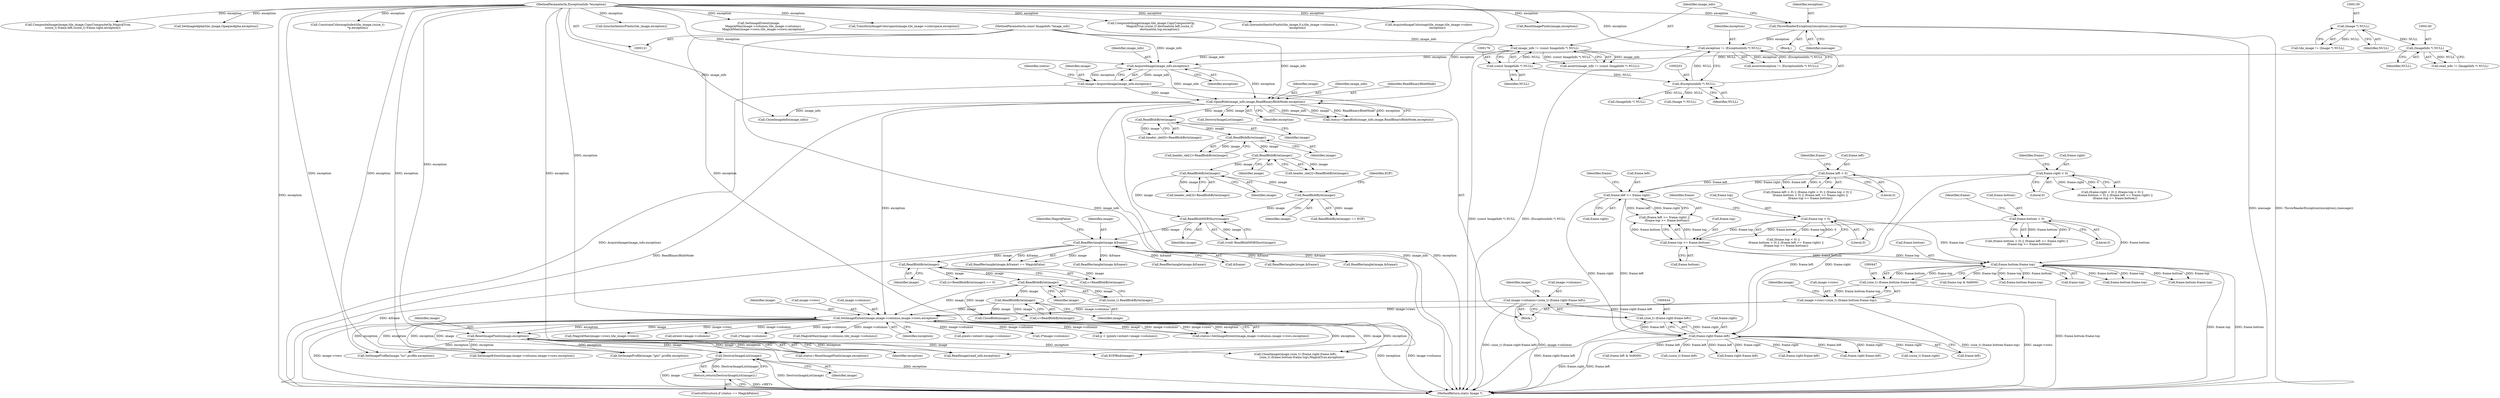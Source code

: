 digraph "0_ImageMagick_6b6bff054d569a77973f2140c0e86366e6168a6c_1@pointer" {
"1000533" [label="(Call,DestroyImageList(image))"];
"1000510" [label="(Call,SetImageExtent(image,image->columns,image->rows,exception))"];
"1000352" [label="(Call,ReadBlobByte(image))"];
"1000338" [label="(Call,ReadBlobByte(image))"];
"1000326" [label="(Call,ReadRectangle(image,&frame))"];
"1000322" [label="(Call,ReadBlobMSBShort(image))"];
"1000278" [label="(Call,ReadBlobByte(image))"];
"1000272" [label="(Call,ReadBlobByte(image))"];
"1000266" [label="(Call,ReadBlobByte(image))"];
"1000260" [label="(Call,ReadBlobByte(image))"];
"1000218" [label="(Call,OpenBlob(image_info,image,ReadBinaryBlobMode,exception))"];
"1000213" [label="(Call,AcquireImage(image_info,exception))"];
"1000173" [label="(Call,image_info != (const ImageInfo *) NULL)"];
"1000122" [label="(MethodParameterIn,const ImageInfo *image_info)"];
"1000175" [label="(Call,(const ImageInfo *) NULL)"];
"1000139" [label="(Call,(ImageInfo *) NULL)"];
"1000129" [label="(Call,(Image *) NULL)"];
"1000200" [label="(Call,exception != (ExceptionInfo *) NULL)"];
"1000146" [label="(Call,ThrowReaderException((exception),(message)))"];
"1000123" [label="(MethodParameterIn,ExceptionInfo *exception)"];
"1000202" [label="(Call,(ExceptionInfo *) NULL)"];
"1000211" [label="(Call,image=AcquireImage(image_info,exception))"];
"1000316" [label="(Call,ReadBlobByte(image))"];
"1000361" [label="(Call,ReadBlobByte(image))"];
"1000429" [label="(Call,image->columns=(size_t) (frame.right-frame.left))"];
"1000433" [label="(Call,(size_t) (frame.right-frame.left))"];
"1000435" [label="(Call,frame.right-frame.left)"];
"1000404" [label="(Call,frame.left >= frame.right)"];
"1000380" [label="(Call,frame.left < 0)"];
"1000386" [label="(Call,frame.right < 0)"];
"1000442" [label="(Call,image->rows=(size_t) (frame.bottom-frame.top))"];
"1000446" [label="(Call,(size_t) (frame.bottom-frame.top))"];
"1000448" [label="(Call,frame.bottom-frame.top)"];
"1000411" [label="(Call,frame.top >= frame.bottom)"];
"1000392" [label="(Call,frame.top < 0)"];
"1000398" [label="(Call,frame.bottom < 0)"];
"1000525" [label="(Call,ResetImagePixels(image,exception))"];
"1000532" [label="(Return,return(DestroyImageList(image));)"];
"1000449" [label="(Call,frame.bottom)"];
"1000508" [label="(Call,status=SetImageExtent(image,image->columns,image->rows,exception))"];
"1000175" [label="(Call,(const ImageInfo *) NULL)"];
"1000350" [label="(Call,(ssize_t) ReadBlobByte(image))"];
"1000141" [label="(Identifier,NULL)"];
"1001895" [label="(Call,SyncAuthenticPixels(tile_image,exception))"];
"1002121" [label="(Call,SetImageProfile(image,\"iptc\",profile,exception))"];
"1000362" [label="(Identifier,image)"];
"1000704" [label="(Call,frame.top & 0x8000)"];
"1000177" [label="(Identifier,NULL)"];
"1000233" [label="(Call,(Image *) NULL)"];
"1000413" [label="(Identifier,frame)"];
"1002418" [label="(Call,MagickMax(image->rows,tile_image->rows))"];
"1000213" [label="(Call,AcquireImage(image_info,exception))"];
"1000274" [label="(Call,header_ole[3]=ReadBlobByte(image))"];
"1000458" [label="(Identifier,image)"];
"1000256" [label="(Call,header_ole[0]=ReadBlobByte(image))"];
"1000532" [label="(Return,return(DestroyImageList(image));)"];
"1001613" [label="(Call,extent+image->columns)"];
"1000527" [label="(Identifier,exception)"];
"1000273" [label="(Identifier,image)"];
"1000415" [label="(Call,frame.bottom)"];
"1000212" [label="(Identifier,image)"];
"1000511" [label="(Identifier,image)"];
"1002427" [label="(Call,SetImageExtent(image,\n          MagickMax(image->columns,tile_image->columns),\n          MagickMax(image->rows,tile_image->rows),exception))"];
"1000697" [label="(Call,frame.left & 0x8000)"];
"1000220" [label="(Identifier,image)"];
"1002446" [label="(Call,TransformImageColorspace(image,tile_image->colorspace,exception))"];
"1000361" [label="(Call,ReadBlobByte(image))"];
"1001149" [label="(Call,CloneImage(image,(size_t) (frame.right-frame.left),\n              (size_t) (frame.bottom-frame.top),MagickTrue,exception))"];
"1002083" [label="(Call,SetImageProfile(image,\"icc\",profile,exception))"];
"1000730" [label="(Call,frame.bottom-frame.top)"];
"1001794" [label="(Call,2*image->columns)"];
"1000279" [label="(Identifier,image)"];
"1000392" [label="(Call,frame.top < 0)"];
"1001976" [label="(Call,CompositeImage(image,tile_image,CopyCompositeOp,\n                  MagickTrue,(ssize_t) destination.left,(ssize_t)\n                  destination.top,exception))"];
"1000403" [label="(Call,(frame.left >= frame.right) ||\n      (frame.top >= frame.bottom))"];
"1000336" [label="(Call,c=ReadBlobByte(image))"];
"1000127" [label="(Call,tile_image != (Image *) NULL)"];
"1002459" [label="(Call,(ssize_t) frame.left)"];
"1000387" [label="(Call,frame.right)"];
"1000402" [label="(Literal,0)"];
"1000393" [label="(Call,frame.top)"];
"1001630" [label="(Call,QueueAuthenticPixels(tile_image,0,y,tile_image->columns,1,\n                exception))"];
"1000214" [label="(Identifier,image_info)"];
"1002220" [label="(Call,CloneImageInfo(image_info))"];
"1000325" [label="(Call,ReadRectangle(image,&frame) == MagickFalse)"];
"1000261" [label="(Identifier,image)"];
"1000326" [label="(Call,ReadRectangle(image,&frame))"];
"1000122" [label="(MethodParameterIn,const ImageInfo *image_info)"];
"1000543" [label="(Call,EOFBlob(image))"];
"1000442" [label="(Call,image->rows=(size_t) (frame.bottom-frame.top))"];
"1000444" [label="(Identifier,image)"];
"1000412" [label="(Call,frame.top)"];
"1000217" [label="(Identifier,status)"];
"1000379" [label="(Call,(frame.left < 0) || (frame.right < 0) || (frame.top < 0) ||\n      (frame.bottom < 0) || (frame.left >= frame.right) ||\n      (frame.top >= frame.bottom))"];
"1000534" [label="(Identifier,image)"];
"1001308" [label="(Call,AcquireImageColormap(tile_image,tile_image->colors,\n                  exception))"];
"1000754" [label="(Call,ResetImagePixels(image,exception))"];
"1000267" [label="(Identifier,image)"];
"1000131" [label="(Identifier,NULL)"];
"1000430" [label="(Call,image->columns)"];
"1000391" [label="(Call,(frame.top < 0) ||\n      (frame.bottom < 0) || (frame.left >= frame.right) ||\n      (frame.top >= frame.bottom))"];
"1002573" [label="(MethodReturn,static Image *)"];
"1001139" [label="(Call,ReadRectangle(image,&frame))"];
"1000352" [label="(Call,ReadBlobByte(image))"];
"1000323" [label="(Identifier,image)"];
"1000398" [label="(Call,frame.bottom < 0)"];
"1000390" [label="(Literal,0)"];
"1000317" [label="(Identifier,image)"];
"1000827" [label="(Call,ReadRectangle(image,&frame))"];
"1000385" [label="(Call,(frame.right < 0) || (frame.top < 0) ||\n      (frame.bottom < 0) || (frame.left >= frame.right) ||\n      (frame.top >= frame.bottom))"];
"1002409" [label="(Call,MagickMax(image->columns,tile_image->columns))"];
"1000399" [label="(Call,frame.bottom)"];
"1000533" [label="(Call,DestroyImageList(image))"];
"1001153" [label="(Call,frame.right-frame.left)"];
"1000717" [label="(Call,frame.right-frame.left)"];
"1000739" [label="(Call,SetImageExtent(image,image->columns,image->rows,exception))"];
"1000446" [label="(Call,(size_t) (frame.bottom-frame.top))"];
"1000452" [label="(Call,frame.top)"];
"1000148" [label="(Identifier,message)"];
"1000381" [label="(Call,frame.left)"];
"1000172" [label="(Call,assert(image_info != (const ImageInfo *) NULL))"];
"1000386" [label="(Call,frame.right < 0)"];
"1002383" [label="(Call,ReadImage(read_info,exception))"];
"1000230" [label="(Call,DestroyImageList(image))"];
"1000406" [label="(Identifier,frame)"];
"1000404" [label="(Call,frame.left >= frame.right)"];
"1000384" [label="(Literal,0)"];
"1001162" [label="(Call,frame.bottom-frame.top)"];
"1000518" [label="(Identifier,exception)"];
"1000405" [label="(Call,frame.left)"];
"1000380" [label="(Call,frame.left < 0)"];
"1001611" [label="(Call,pixels+extent+image->columns)"];
"1000526" [label="(Identifier,image)"];
"1000260" [label="(Call,ReadBlobByte(image))"];
"1000204" [label="(Identifier,NULL)"];
"1000925" [label="(Call,frame.right-frame.left)"];
"1000411" [label="(Call,frame.top >= frame.bottom)"];
"1002464" [label="(Call,(ssize_t) frame.right)"];
"1000436" [label="(Call,frame.right)"];
"1000125" [label="(Block,)"];
"1000433" [label="(Call,(size_t) (frame.right-frame.left))"];
"1000335" [label="(Call,(c=ReadBlobByte(image)) == 0)"];
"1002454" [label="(Call,CompositeImage(image,tile_image,CopyCompositeOp,MagickTrue,\n          (ssize_t) frame.left,(ssize_t) frame.right,exception))"];
"1000173" [label="(Call,image_info != (const ImageInfo *) NULL)"];
"1000147" [label="(Identifier,exception)"];
"1000328" [label="(Call,&frame)"];
"1000400" [label="(Identifier,frame)"];
"1000339" [label="(Identifier,image)"];
"1000272" [label="(Call,ReadBlobByte(image))"];
"1000238" [label="(Call,(ImageInfo *) NULL)"];
"1000123" [label="(MethodParameterIn,ExceptionInfo *exception)"];
"1000330" [label="(Identifier,MagickFalse)"];
"1000199" [label="(Call,assert(exception != (ExceptionInfo *) NULL))"];
"1000394" [label="(Identifier,frame)"];
"1000327" [label="(Identifier,image)"];
"1000202" [label="(Call,(ExceptionInfo *) NULL)"];
"1001261" [label="(Call,SetImageAlpha(tile_image,OpaqueAlpha,exception))"];
"1000219" [label="(Identifier,image_info)"];
"1000338" [label="(Call,ReadBlobByte(image))"];
"1000201" [label="(Identifier,exception)"];
"1000686" [label="(Call,ReadRectangle(image,&frame))"];
"1000211" [label="(Call,image=AcquireImage(image_info,exception))"];
"1000322" [label="(Call,ReadBlobMSBShort(image))"];
"1000528" [label="(ControlStructure,if (status == MagickFalse))"];
"1000408" [label="(Call,frame.right)"];
"1001839" [label="(Call,3*image->columns)"];
"1000515" [label="(Call,image->rows)"];
"1000222" [label="(Identifier,exception)"];
"1000266" [label="(Call,ReadBlobByte(image))"];
"1000512" [label="(Call,image->columns)"];
"1000218" [label="(Call,OpenBlob(image_info,image,ReadBinaryBlobMode,exception))"];
"1000353" [label="(Identifier,image)"];
"1001671" [label="(Call,ConstrainColormapIndex(tile_image,(ssize_t)\n                      *p,exception))"];
"1000318" [label="(Identifier,EOF)"];
"1000503" [label="(Call,CloseBlob(image))"];
"1000216" [label="(Call,status=OpenBlob(image_info,image,ReadBinaryBlobMode,exception))"];
"1000315" [label="(Call,ReadBlobByte(image) == EOF)"];
"1001609" [label="(Call,p > (pixels+extent+image->columns))"];
"1000139" [label="(Call,(ImageInfo *) NULL)"];
"1000523" [label="(Call,status=ResetImagePixels(image,exception))"];
"1000278" [label="(Call,ReadBlobByte(image))"];
"1000221" [label="(Identifier,ReadBinaryBlobMode)"];
"1000174" [label="(Identifier,image_info)"];
"1000215" [label="(Identifier,exception)"];
"1002311" [label="(Call,ReadRectangle(image,&frame))"];
"1000137" [label="(Call,read_info != (ImageInfo *) NULL)"];
"1000448" [label="(Call,frame.bottom-frame.top)"];
"1000200" [label="(Call,exception != (ExceptionInfo *) NULL)"];
"1000510" [label="(Call,SetImageExtent(image,image->columns,image->rows,exception))"];
"1000262" [label="(Call,header_ole[1]=ReadBlobByte(image))"];
"1000397" [label="(Call,(frame.bottom < 0) || (frame.left >= frame.right) ||\n      (frame.top >= frame.bottom))"];
"1000435" [label="(Call,frame.right-frame.left)"];
"1000914" [label="(Call,frame.bottom-frame.top)"];
"1000388" [label="(Identifier,frame)"];
"1000429" [label="(Call,image->columns=(size_t) (frame.right-frame.left))"];
"1000396" [label="(Literal,0)"];
"1000124" [label="(Block,)"];
"1000129" [label="(Call,(Image *) NULL)"];
"1000443" [label="(Call,image->rows)"];
"1000146" [label="(Call,ThrowReaderException((exception),(message)))"];
"1000320" [label="(Call,(void) ReadBlobMSBShort(image))"];
"1000268" [label="(Call,header_ole[2]=ReadBlobByte(image))"];
"1000525" [label="(Call,ResetImagePixels(image,exception))"];
"1000316" [label="(Call,ReadBlobByte(image))"];
"1000439" [label="(Call,frame.left)"];
"1000359" [label="(Call,c=ReadBlobByte(image))"];
"1000533" -> "1000532"  [label="AST: "];
"1000533" -> "1000534"  [label="CFG: "];
"1000534" -> "1000533"  [label="AST: "];
"1000532" -> "1000533"  [label="CFG: "];
"1000533" -> "1002573"  [label="DDG: DestroyImageList(image)"];
"1000533" -> "1002573"  [label="DDG: image"];
"1000533" -> "1000532"  [label="DDG: DestroyImageList(image)"];
"1000510" -> "1000533"  [label="DDG: image"];
"1000525" -> "1000533"  [label="DDG: image"];
"1000510" -> "1000508"  [label="AST: "];
"1000510" -> "1000518"  [label="CFG: "];
"1000511" -> "1000510"  [label="AST: "];
"1000512" -> "1000510"  [label="AST: "];
"1000515" -> "1000510"  [label="AST: "];
"1000518" -> "1000510"  [label="AST: "];
"1000508" -> "1000510"  [label="CFG: "];
"1000510" -> "1002573"  [label="DDG: image->rows"];
"1000510" -> "1002573"  [label="DDG: exception"];
"1000510" -> "1002573"  [label="DDG: image->columns"];
"1000510" -> "1000508"  [label="DDG: image"];
"1000510" -> "1000508"  [label="DDG: image->columns"];
"1000510" -> "1000508"  [label="DDG: image->rows"];
"1000510" -> "1000508"  [label="DDG: exception"];
"1000352" -> "1000510"  [label="DDG: image"];
"1000361" -> "1000510"  [label="DDG: image"];
"1000429" -> "1000510"  [label="DDG: image->columns"];
"1000442" -> "1000510"  [label="DDG: image->rows"];
"1000218" -> "1000510"  [label="DDG: exception"];
"1000123" -> "1000510"  [label="DDG: exception"];
"1000510" -> "1000525"  [label="DDG: image"];
"1000510" -> "1000525"  [label="DDG: exception"];
"1000510" -> "1000543"  [label="DDG: image"];
"1000510" -> "1000739"  [label="DDG: exception"];
"1000510" -> "1001149"  [label="DDG: exception"];
"1000510" -> "1001609"  [label="DDG: image->columns"];
"1000510" -> "1001611"  [label="DDG: image->columns"];
"1000510" -> "1001613"  [label="DDG: image->columns"];
"1000510" -> "1001794"  [label="DDG: image->columns"];
"1000510" -> "1001839"  [label="DDG: image->columns"];
"1000510" -> "1002083"  [label="DDG: exception"];
"1000510" -> "1002121"  [label="DDG: exception"];
"1000510" -> "1002383"  [label="DDG: exception"];
"1000510" -> "1002409"  [label="DDG: image->columns"];
"1000510" -> "1002418"  [label="DDG: image->rows"];
"1000352" -> "1000350"  [label="AST: "];
"1000352" -> "1000353"  [label="CFG: "];
"1000353" -> "1000352"  [label="AST: "];
"1000350" -> "1000352"  [label="CFG: "];
"1000352" -> "1000350"  [label="DDG: image"];
"1000338" -> "1000352"  [label="DDG: image"];
"1000352" -> "1000361"  [label="DDG: image"];
"1000352" -> "1000503"  [label="DDG: image"];
"1000338" -> "1000336"  [label="AST: "];
"1000338" -> "1000339"  [label="CFG: "];
"1000339" -> "1000338"  [label="AST: "];
"1000336" -> "1000338"  [label="CFG: "];
"1000338" -> "1000335"  [label="DDG: image"];
"1000338" -> "1000336"  [label="DDG: image"];
"1000326" -> "1000338"  [label="DDG: image"];
"1000326" -> "1000325"  [label="AST: "];
"1000326" -> "1000328"  [label="CFG: "];
"1000327" -> "1000326"  [label="AST: "];
"1000328" -> "1000326"  [label="AST: "];
"1000330" -> "1000326"  [label="CFG: "];
"1000326" -> "1002573"  [label="DDG: &frame"];
"1000326" -> "1000325"  [label="DDG: image"];
"1000326" -> "1000325"  [label="DDG: &frame"];
"1000322" -> "1000326"  [label="DDG: image"];
"1000326" -> "1000686"  [label="DDG: &frame"];
"1000326" -> "1000827"  [label="DDG: &frame"];
"1000326" -> "1001139"  [label="DDG: &frame"];
"1000326" -> "1002311"  [label="DDG: &frame"];
"1000322" -> "1000320"  [label="AST: "];
"1000322" -> "1000323"  [label="CFG: "];
"1000323" -> "1000322"  [label="AST: "];
"1000320" -> "1000322"  [label="CFG: "];
"1000322" -> "1000320"  [label="DDG: image"];
"1000278" -> "1000322"  [label="DDG: image"];
"1000316" -> "1000322"  [label="DDG: image"];
"1000278" -> "1000274"  [label="AST: "];
"1000278" -> "1000279"  [label="CFG: "];
"1000279" -> "1000278"  [label="AST: "];
"1000274" -> "1000278"  [label="CFG: "];
"1000278" -> "1000274"  [label="DDG: image"];
"1000272" -> "1000278"  [label="DDG: image"];
"1000278" -> "1000316"  [label="DDG: image"];
"1000272" -> "1000268"  [label="AST: "];
"1000272" -> "1000273"  [label="CFG: "];
"1000273" -> "1000272"  [label="AST: "];
"1000268" -> "1000272"  [label="CFG: "];
"1000272" -> "1000268"  [label="DDG: image"];
"1000266" -> "1000272"  [label="DDG: image"];
"1000266" -> "1000262"  [label="AST: "];
"1000266" -> "1000267"  [label="CFG: "];
"1000267" -> "1000266"  [label="AST: "];
"1000262" -> "1000266"  [label="CFG: "];
"1000266" -> "1000262"  [label="DDG: image"];
"1000260" -> "1000266"  [label="DDG: image"];
"1000260" -> "1000256"  [label="AST: "];
"1000260" -> "1000261"  [label="CFG: "];
"1000261" -> "1000260"  [label="AST: "];
"1000256" -> "1000260"  [label="CFG: "];
"1000260" -> "1000256"  [label="DDG: image"];
"1000218" -> "1000260"  [label="DDG: image"];
"1000218" -> "1000216"  [label="AST: "];
"1000218" -> "1000222"  [label="CFG: "];
"1000219" -> "1000218"  [label="AST: "];
"1000220" -> "1000218"  [label="AST: "];
"1000221" -> "1000218"  [label="AST: "];
"1000222" -> "1000218"  [label="AST: "];
"1000216" -> "1000218"  [label="CFG: "];
"1000218" -> "1002573"  [label="DDG: ReadBinaryBlobMode"];
"1000218" -> "1002573"  [label="DDG: image_info"];
"1000218" -> "1002573"  [label="DDG: exception"];
"1000218" -> "1000216"  [label="DDG: image_info"];
"1000218" -> "1000216"  [label="DDG: image"];
"1000218" -> "1000216"  [label="DDG: ReadBinaryBlobMode"];
"1000218" -> "1000216"  [label="DDG: exception"];
"1000213" -> "1000218"  [label="DDG: image_info"];
"1000213" -> "1000218"  [label="DDG: exception"];
"1000122" -> "1000218"  [label="DDG: image_info"];
"1000211" -> "1000218"  [label="DDG: image"];
"1000123" -> "1000218"  [label="DDG: exception"];
"1000218" -> "1000230"  [label="DDG: image"];
"1000218" -> "1002220"  [label="DDG: image_info"];
"1000213" -> "1000211"  [label="AST: "];
"1000213" -> "1000215"  [label="CFG: "];
"1000214" -> "1000213"  [label="AST: "];
"1000215" -> "1000213"  [label="AST: "];
"1000211" -> "1000213"  [label="CFG: "];
"1000213" -> "1000211"  [label="DDG: image_info"];
"1000213" -> "1000211"  [label="DDG: exception"];
"1000173" -> "1000213"  [label="DDG: image_info"];
"1000122" -> "1000213"  [label="DDG: image_info"];
"1000200" -> "1000213"  [label="DDG: exception"];
"1000123" -> "1000213"  [label="DDG: exception"];
"1000173" -> "1000172"  [label="AST: "];
"1000173" -> "1000175"  [label="CFG: "];
"1000174" -> "1000173"  [label="AST: "];
"1000175" -> "1000173"  [label="AST: "];
"1000172" -> "1000173"  [label="CFG: "];
"1000173" -> "1002573"  [label="DDG: (const ImageInfo *) NULL"];
"1000173" -> "1000172"  [label="DDG: image_info"];
"1000173" -> "1000172"  [label="DDG: (const ImageInfo *) NULL"];
"1000122" -> "1000173"  [label="DDG: image_info"];
"1000175" -> "1000173"  [label="DDG: NULL"];
"1000122" -> "1000121"  [label="AST: "];
"1000122" -> "1002573"  [label="DDG: image_info"];
"1000122" -> "1002220"  [label="DDG: image_info"];
"1000175" -> "1000177"  [label="CFG: "];
"1000176" -> "1000175"  [label="AST: "];
"1000177" -> "1000175"  [label="AST: "];
"1000139" -> "1000175"  [label="DDG: NULL"];
"1000175" -> "1000202"  [label="DDG: NULL"];
"1000139" -> "1000137"  [label="AST: "];
"1000139" -> "1000141"  [label="CFG: "];
"1000140" -> "1000139"  [label="AST: "];
"1000141" -> "1000139"  [label="AST: "];
"1000137" -> "1000139"  [label="CFG: "];
"1000139" -> "1000137"  [label="DDG: NULL"];
"1000129" -> "1000139"  [label="DDG: NULL"];
"1000129" -> "1000127"  [label="AST: "];
"1000129" -> "1000131"  [label="CFG: "];
"1000130" -> "1000129"  [label="AST: "];
"1000131" -> "1000129"  [label="AST: "];
"1000127" -> "1000129"  [label="CFG: "];
"1000129" -> "1000127"  [label="DDG: NULL"];
"1000200" -> "1000199"  [label="AST: "];
"1000200" -> "1000202"  [label="CFG: "];
"1000201" -> "1000200"  [label="AST: "];
"1000202" -> "1000200"  [label="AST: "];
"1000199" -> "1000200"  [label="CFG: "];
"1000200" -> "1002573"  [label="DDG: (ExceptionInfo *) NULL"];
"1000200" -> "1000199"  [label="DDG: exception"];
"1000200" -> "1000199"  [label="DDG: (ExceptionInfo *) NULL"];
"1000146" -> "1000200"  [label="DDG: exception"];
"1000123" -> "1000200"  [label="DDG: exception"];
"1000202" -> "1000200"  [label="DDG: NULL"];
"1000146" -> "1000125"  [label="AST: "];
"1000146" -> "1000148"  [label="CFG: "];
"1000147" -> "1000146"  [label="AST: "];
"1000148" -> "1000146"  [label="AST: "];
"1000174" -> "1000146"  [label="CFG: "];
"1000146" -> "1002573"  [label="DDG: message"];
"1000146" -> "1002573"  [label="DDG: ThrowReaderException((exception),(message))"];
"1000123" -> "1000146"  [label="DDG: exception"];
"1000123" -> "1000121"  [label="AST: "];
"1000123" -> "1002573"  [label="DDG: exception"];
"1000123" -> "1000525"  [label="DDG: exception"];
"1000123" -> "1000739"  [label="DDG: exception"];
"1000123" -> "1000754"  [label="DDG: exception"];
"1000123" -> "1001149"  [label="DDG: exception"];
"1000123" -> "1001261"  [label="DDG: exception"];
"1000123" -> "1001308"  [label="DDG: exception"];
"1000123" -> "1001630"  [label="DDG: exception"];
"1000123" -> "1001671"  [label="DDG: exception"];
"1000123" -> "1001895"  [label="DDG: exception"];
"1000123" -> "1001976"  [label="DDG: exception"];
"1000123" -> "1002083"  [label="DDG: exception"];
"1000123" -> "1002121"  [label="DDG: exception"];
"1000123" -> "1002383"  [label="DDG: exception"];
"1000123" -> "1002427"  [label="DDG: exception"];
"1000123" -> "1002446"  [label="DDG: exception"];
"1000123" -> "1002454"  [label="DDG: exception"];
"1000202" -> "1000204"  [label="CFG: "];
"1000203" -> "1000202"  [label="AST: "];
"1000204" -> "1000202"  [label="AST: "];
"1000202" -> "1000233"  [label="DDG: NULL"];
"1000202" -> "1000238"  [label="DDG: NULL"];
"1000211" -> "1000124"  [label="AST: "];
"1000212" -> "1000211"  [label="AST: "];
"1000217" -> "1000211"  [label="CFG: "];
"1000211" -> "1002573"  [label="DDG: AcquireImage(image_info,exception)"];
"1000316" -> "1000315"  [label="AST: "];
"1000316" -> "1000317"  [label="CFG: "];
"1000317" -> "1000316"  [label="AST: "];
"1000318" -> "1000316"  [label="CFG: "];
"1000316" -> "1000315"  [label="DDG: image"];
"1000361" -> "1000359"  [label="AST: "];
"1000361" -> "1000362"  [label="CFG: "];
"1000362" -> "1000361"  [label="AST: "];
"1000359" -> "1000361"  [label="CFG: "];
"1000361" -> "1000359"  [label="DDG: image"];
"1000361" -> "1000503"  [label="DDG: image"];
"1000429" -> "1000124"  [label="AST: "];
"1000429" -> "1000433"  [label="CFG: "];
"1000430" -> "1000429"  [label="AST: "];
"1000433" -> "1000429"  [label="AST: "];
"1000444" -> "1000429"  [label="CFG: "];
"1000429" -> "1002573"  [label="DDG: (size_t) (frame.right-frame.left)"];
"1000429" -> "1002573"  [label="DDG: image->columns"];
"1000433" -> "1000429"  [label="DDG: frame.right-frame.left"];
"1000433" -> "1000435"  [label="CFG: "];
"1000434" -> "1000433"  [label="AST: "];
"1000435" -> "1000433"  [label="AST: "];
"1000433" -> "1002573"  [label="DDG: frame.right-frame.left"];
"1000435" -> "1000433"  [label="DDG: frame.right"];
"1000435" -> "1000433"  [label="DDG: frame.left"];
"1000435" -> "1000439"  [label="CFG: "];
"1000436" -> "1000435"  [label="AST: "];
"1000439" -> "1000435"  [label="AST: "];
"1000435" -> "1002573"  [label="DDG: frame.right"];
"1000435" -> "1002573"  [label="DDG: frame.left"];
"1000404" -> "1000435"  [label="DDG: frame.right"];
"1000404" -> "1000435"  [label="DDG: frame.left"];
"1000386" -> "1000435"  [label="DDG: frame.right"];
"1000380" -> "1000435"  [label="DDG: frame.left"];
"1000435" -> "1000697"  [label="DDG: frame.left"];
"1000435" -> "1000717"  [label="DDG: frame.right"];
"1000435" -> "1000925"  [label="DDG: frame.right"];
"1000435" -> "1000925"  [label="DDG: frame.left"];
"1000435" -> "1001153"  [label="DDG: frame.right"];
"1000435" -> "1001153"  [label="DDG: frame.left"];
"1000435" -> "1002459"  [label="DDG: frame.left"];
"1000435" -> "1002464"  [label="DDG: frame.right"];
"1000404" -> "1000403"  [label="AST: "];
"1000404" -> "1000408"  [label="CFG: "];
"1000405" -> "1000404"  [label="AST: "];
"1000408" -> "1000404"  [label="AST: "];
"1000413" -> "1000404"  [label="CFG: "];
"1000403" -> "1000404"  [label="CFG: "];
"1000404" -> "1000403"  [label="DDG: frame.left"];
"1000404" -> "1000403"  [label="DDG: frame.right"];
"1000380" -> "1000404"  [label="DDG: frame.left"];
"1000386" -> "1000404"  [label="DDG: frame.right"];
"1000380" -> "1000379"  [label="AST: "];
"1000380" -> "1000384"  [label="CFG: "];
"1000381" -> "1000380"  [label="AST: "];
"1000384" -> "1000380"  [label="AST: "];
"1000388" -> "1000380"  [label="CFG: "];
"1000379" -> "1000380"  [label="CFG: "];
"1000380" -> "1000379"  [label="DDG: frame.left"];
"1000380" -> "1000379"  [label="DDG: 0"];
"1000386" -> "1000385"  [label="AST: "];
"1000386" -> "1000390"  [label="CFG: "];
"1000387" -> "1000386"  [label="AST: "];
"1000390" -> "1000386"  [label="AST: "];
"1000394" -> "1000386"  [label="CFG: "];
"1000385" -> "1000386"  [label="CFG: "];
"1000386" -> "1000385"  [label="DDG: frame.right"];
"1000386" -> "1000385"  [label="DDG: 0"];
"1000442" -> "1000124"  [label="AST: "];
"1000442" -> "1000446"  [label="CFG: "];
"1000443" -> "1000442"  [label="AST: "];
"1000446" -> "1000442"  [label="AST: "];
"1000458" -> "1000442"  [label="CFG: "];
"1000442" -> "1002573"  [label="DDG: image->rows"];
"1000442" -> "1002573"  [label="DDG: (size_t) (frame.bottom-frame.top)"];
"1000446" -> "1000442"  [label="DDG: frame.bottom-frame.top"];
"1000446" -> "1000448"  [label="CFG: "];
"1000447" -> "1000446"  [label="AST: "];
"1000448" -> "1000446"  [label="AST: "];
"1000446" -> "1002573"  [label="DDG: frame.bottom-frame.top"];
"1000448" -> "1000446"  [label="DDG: frame.bottom"];
"1000448" -> "1000446"  [label="DDG: frame.top"];
"1000448" -> "1000452"  [label="CFG: "];
"1000449" -> "1000448"  [label="AST: "];
"1000452" -> "1000448"  [label="AST: "];
"1000448" -> "1002573"  [label="DDG: frame.top"];
"1000448" -> "1002573"  [label="DDG: frame.bottom"];
"1000411" -> "1000448"  [label="DDG: frame.bottom"];
"1000411" -> "1000448"  [label="DDG: frame.top"];
"1000398" -> "1000448"  [label="DDG: frame.bottom"];
"1000392" -> "1000448"  [label="DDG: frame.top"];
"1000448" -> "1000704"  [label="DDG: frame.top"];
"1000448" -> "1000730"  [label="DDG: frame.bottom"];
"1000448" -> "1000730"  [label="DDG: frame.top"];
"1000448" -> "1000914"  [label="DDG: frame.bottom"];
"1000448" -> "1000914"  [label="DDG: frame.top"];
"1000448" -> "1001162"  [label="DDG: frame.bottom"];
"1000448" -> "1001162"  [label="DDG: frame.top"];
"1000411" -> "1000403"  [label="AST: "];
"1000411" -> "1000415"  [label="CFG: "];
"1000412" -> "1000411"  [label="AST: "];
"1000415" -> "1000411"  [label="AST: "];
"1000403" -> "1000411"  [label="CFG: "];
"1000411" -> "1000403"  [label="DDG: frame.top"];
"1000411" -> "1000403"  [label="DDG: frame.bottom"];
"1000392" -> "1000411"  [label="DDG: frame.top"];
"1000398" -> "1000411"  [label="DDG: frame.bottom"];
"1000392" -> "1000391"  [label="AST: "];
"1000392" -> "1000396"  [label="CFG: "];
"1000393" -> "1000392"  [label="AST: "];
"1000396" -> "1000392"  [label="AST: "];
"1000400" -> "1000392"  [label="CFG: "];
"1000391" -> "1000392"  [label="CFG: "];
"1000392" -> "1000391"  [label="DDG: frame.top"];
"1000392" -> "1000391"  [label="DDG: 0"];
"1000398" -> "1000397"  [label="AST: "];
"1000398" -> "1000402"  [label="CFG: "];
"1000399" -> "1000398"  [label="AST: "];
"1000402" -> "1000398"  [label="AST: "];
"1000406" -> "1000398"  [label="CFG: "];
"1000397" -> "1000398"  [label="CFG: "];
"1000398" -> "1000397"  [label="DDG: frame.bottom"];
"1000398" -> "1000397"  [label="DDG: 0"];
"1000525" -> "1000523"  [label="AST: "];
"1000525" -> "1000527"  [label="CFG: "];
"1000526" -> "1000525"  [label="AST: "];
"1000527" -> "1000525"  [label="AST: "];
"1000523" -> "1000525"  [label="CFG: "];
"1000525" -> "1002573"  [label="DDG: exception"];
"1000525" -> "1000523"  [label="DDG: image"];
"1000525" -> "1000523"  [label="DDG: exception"];
"1000525" -> "1000543"  [label="DDG: image"];
"1000525" -> "1000739"  [label="DDG: exception"];
"1000525" -> "1001149"  [label="DDG: exception"];
"1000525" -> "1002083"  [label="DDG: exception"];
"1000525" -> "1002121"  [label="DDG: exception"];
"1000525" -> "1002383"  [label="DDG: exception"];
"1000532" -> "1000528"  [label="AST: "];
"1002573" -> "1000532"  [label="CFG: "];
"1000532" -> "1002573"  [label="DDG: <RET>"];
}
